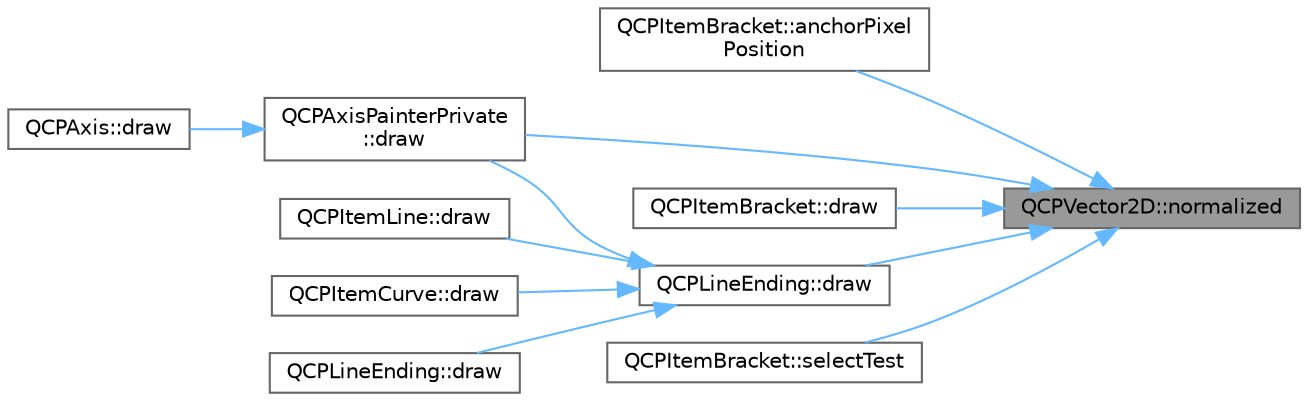 digraph "QCPVector2D::normalized"
{
 // LATEX_PDF_SIZE
  bgcolor="transparent";
  edge [fontname=Helvetica,fontsize=10,labelfontname=Helvetica,labelfontsize=10];
  node [fontname=Helvetica,fontsize=10,shape=box,height=0.2,width=0.4];
  rankdir="RL";
  Node1 [label="QCPVector2D::normalized",height=0.2,width=0.4,color="gray40", fillcolor="grey60", style="filled", fontcolor="black",tooltip=" "];
  Node1 -> Node2 [dir="back",color="steelblue1",style="solid"];
  Node2 [label="QCPItemBracket::anchorPixel\lPosition",height=0.2,width=0.4,color="grey40", fillcolor="white", style="filled",URL="$class_q_c_p_item_bracket.html#a008d87325d26b6616d368cec06027cce",tooltip=" "];
  Node1 -> Node3 [dir="back",color="steelblue1",style="solid"];
  Node3 [label="QCPAxisPainterPrivate\l::draw",height=0.2,width=0.4,color="grey40", fillcolor="white", style="filled",URL="$class_q_c_p_axis_painter_private.html#a0207a99bdf9c4f70af20928898ddc2fc",tooltip=" "];
  Node3 -> Node4 [dir="back",color="steelblue1",style="solid"];
  Node4 [label="QCPAxis::draw",height=0.2,width=0.4,color="grey40", fillcolor="white", style="filled",URL="$class_q_c_p_axis.html#ac15ebb4225ca5212d8e5fffae481bc9b",tooltip=" "];
  Node1 -> Node5 [dir="back",color="steelblue1",style="solid"];
  Node5 [label="QCPItemBracket::draw",height=0.2,width=0.4,color="grey40", fillcolor="white", style="filled",URL="$class_q_c_p_item_bracket.html#a942a3978aea44a2fc7b4383f2bf6d417",tooltip=" "];
  Node1 -> Node6 [dir="back",color="steelblue1",style="solid"];
  Node6 [label="QCPLineEnding::draw",height=0.2,width=0.4,color="grey40", fillcolor="white", style="filled",URL="$class_q_c_p_line_ending.html#a4f45db54f2aba03acf055e29aec1e8e7",tooltip=" "];
  Node6 -> Node3 [dir="back",color="steelblue1",style="solid"];
  Node6 -> Node7 [dir="back",color="steelblue1",style="solid"];
  Node7 [label="QCPItemLine::draw",height=0.2,width=0.4,color="grey40", fillcolor="white", style="filled",URL="$class_q_c_p_item_line.html#ae184140b61b2ef5b8edde76304447200",tooltip=" "];
  Node6 -> Node8 [dir="back",color="steelblue1",style="solid"];
  Node8 [label="QCPItemCurve::draw",height=0.2,width=0.4,color="grey40", fillcolor="white", style="filled",URL="$class_q_c_p_item_curve.html#a856ae61de18278847ba5e0e357bf68f2",tooltip=" "];
  Node6 -> Node9 [dir="back",color="steelblue1",style="solid"];
  Node9 [label="QCPLineEnding::draw",height=0.2,width=0.4,color="grey40", fillcolor="white", style="filled",URL="$class_q_c_p_line_ending.html#af7ac30a81ba85b9bded148c6ec387391",tooltip=" "];
  Node1 -> Node10 [dir="back",color="steelblue1",style="solid"];
  Node10 [label="QCPItemBracket::selectTest",height=0.2,width=0.4,color="grey40", fillcolor="white", style="filled",URL="$class_q_c_p_item_bracket.html#a49a6b2f41e0a8c2a2e3a2836027a8455",tooltip=" "];
}
